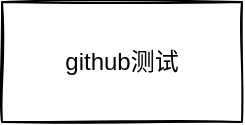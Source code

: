 <mxfile version="16.6.1" type="github">
  <diagram id="w_WLqxgE0yqcpI3d3WtX" name="第 1 页">
    <mxGraphModel dx="946" dy="529" grid="1" gridSize="10" guides="1" tooltips="1" connect="1" arrows="1" fold="1" page="1" pageScale="1" pageWidth="827" pageHeight="1169" math="0" shadow="0">
      <root>
        <mxCell id="0" />
        <mxCell id="1" parent="0" />
        <mxCell id="7pDWPSlHhVd6OLDWpZPJ-2" value="github测试" style="rounded=0;whiteSpace=wrap;html=1;sketch=1;" vertex="1" parent="1">
          <mxGeometry x="340" y="200" width="120" height="60" as="geometry" />
        </mxCell>
      </root>
    </mxGraphModel>
  </diagram>
</mxfile>
